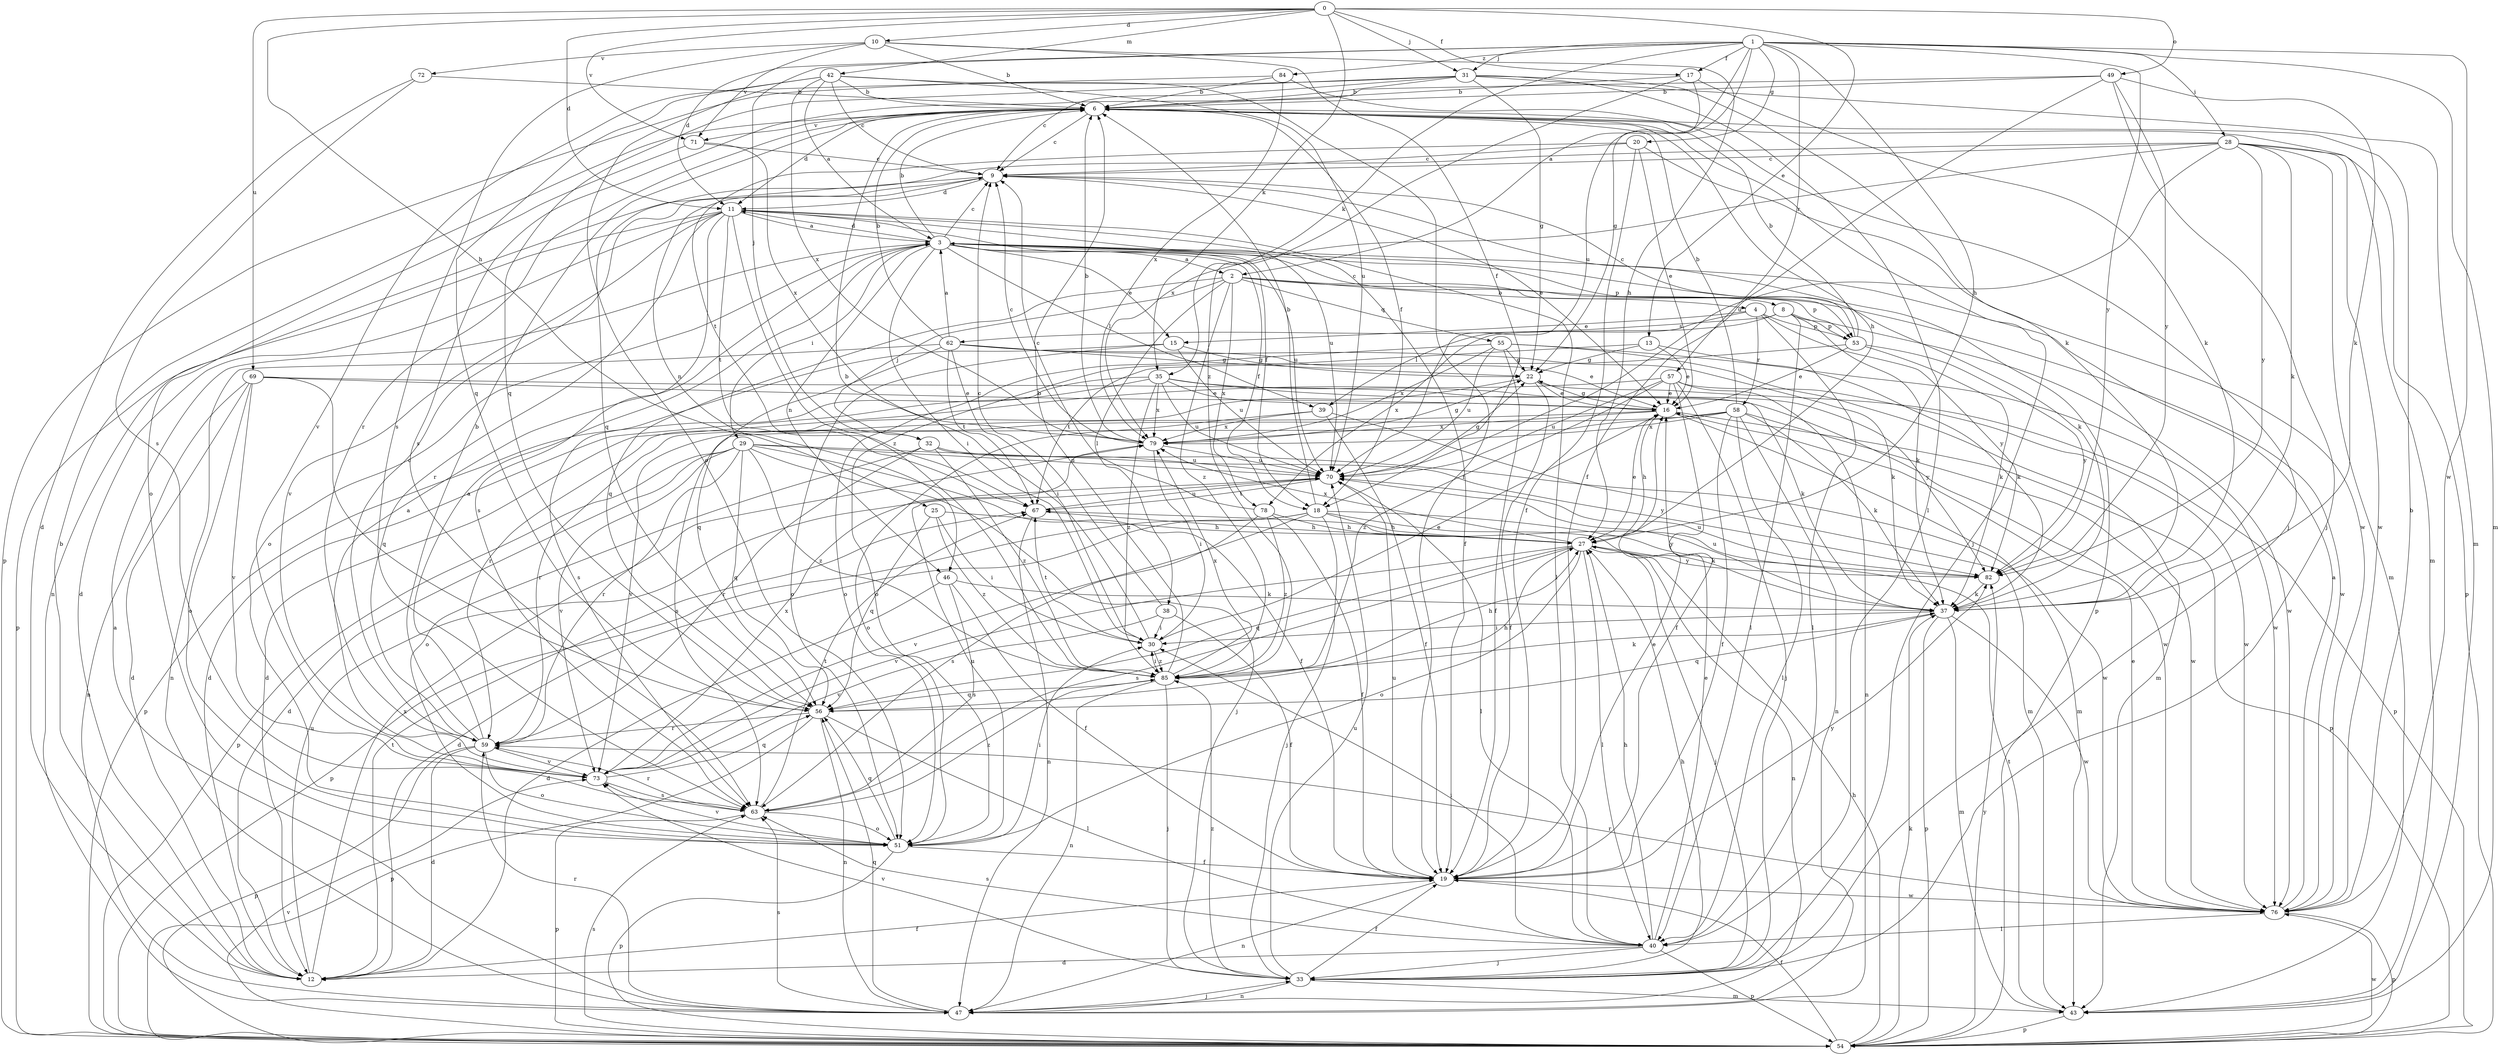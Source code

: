 strict digraph  {
0;
1;
2;
3;
4;
6;
8;
9;
10;
11;
12;
13;
15;
16;
17;
18;
19;
20;
22;
25;
27;
28;
29;
30;
31;
32;
33;
35;
37;
38;
39;
40;
42;
43;
46;
47;
49;
51;
53;
54;
55;
56;
57;
58;
59;
62;
63;
67;
69;
70;
71;
72;
73;
76;
78;
79;
82;
84;
85;
0 -> 10  [label=d];
0 -> 11  [label=d];
0 -> 13  [label=e];
0 -> 17  [label=f];
0 -> 25  [label=h];
0 -> 31  [label=j];
0 -> 35  [label=k];
0 -> 42  [label=m];
0 -> 49  [label=o];
0 -> 69  [label=u];
0 -> 71  [label=v];
1 -> 2  [label=a];
1 -> 11  [label=d];
1 -> 17  [label=f];
1 -> 20  [label=g];
1 -> 27  [label=h];
1 -> 28  [label=i];
1 -> 31  [label=j];
1 -> 32  [label=j];
1 -> 35  [label=k];
1 -> 43  [label=m];
1 -> 57  [label=r];
1 -> 70  [label=u];
1 -> 76  [label=w];
1 -> 82  [label=y];
1 -> 84  [label=z];
2 -> 4  [label=b];
2 -> 32  [label=j];
2 -> 38  [label=l];
2 -> 53  [label=p];
2 -> 55  [label=q];
2 -> 56  [label=q];
2 -> 76  [label=w];
2 -> 78  [label=x];
2 -> 85  [label=z];
3 -> 2  [label=a];
3 -> 6  [label=b];
3 -> 8  [label=c];
3 -> 9  [label=c];
3 -> 11  [label=d];
3 -> 15  [label=e];
3 -> 18  [label=f];
3 -> 29  [label=i];
3 -> 30  [label=i];
3 -> 37  [label=k];
3 -> 39  [label=l];
3 -> 46  [label=n];
3 -> 51  [label=o];
3 -> 53  [label=p];
3 -> 70  [label=u];
4 -> 15  [label=e];
4 -> 39  [label=l];
4 -> 40  [label=l];
4 -> 53  [label=p];
4 -> 58  [label=r];
4 -> 82  [label=y];
6 -> 9  [label=c];
6 -> 11  [label=d];
6 -> 18  [label=f];
6 -> 27  [label=h];
6 -> 33  [label=j];
6 -> 43  [label=m];
6 -> 59  [label=r];
6 -> 71  [label=v];
8 -> 37  [label=k];
8 -> 40  [label=l];
8 -> 53  [label=p];
8 -> 62  [label=s];
8 -> 76  [label=w];
8 -> 78  [label=x];
9 -> 11  [label=d];
9 -> 16  [label=e];
9 -> 46  [label=n];
9 -> 47  [label=n];
9 -> 54  [label=p];
10 -> 6  [label=b];
10 -> 18  [label=f];
10 -> 27  [label=h];
10 -> 63  [label=s];
10 -> 71  [label=v];
10 -> 72  [label=v];
11 -> 3  [label=a];
11 -> 12  [label=d];
11 -> 18  [label=f];
11 -> 19  [label=f];
11 -> 40  [label=l];
11 -> 54  [label=p];
11 -> 59  [label=r];
11 -> 63  [label=s];
11 -> 67  [label=t];
11 -> 70  [label=u];
11 -> 73  [label=v];
11 -> 85  [label=z];
12 -> 6  [label=b];
12 -> 19  [label=f];
12 -> 67  [label=t];
12 -> 70  [label=u];
12 -> 79  [label=x];
13 -> 16  [label=e];
13 -> 22  [label=g];
13 -> 37  [label=k];
13 -> 51  [label=o];
15 -> 22  [label=g];
15 -> 51  [label=o];
15 -> 63  [label=s];
15 -> 70  [label=u];
16 -> 22  [label=g];
16 -> 27  [label=h];
16 -> 43  [label=m];
16 -> 54  [label=p];
16 -> 59  [label=r];
16 -> 79  [label=x];
17 -> 6  [label=b];
17 -> 22  [label=g];
17 -> 37  [label=k];
17 -> 85  [label=z];
18 -> 6  [label=b];
18 -> 12  [label=d];
18 -> 27  [label=h];
18 -> 33  [label=j];
18 -> 37  [label=k];
18 -> 54  [label=p];
18 -> 73  [label=v];
18 -> 82  [label=y];
19 -> 16  [label=e];
19 -> 47  [label=n];
19 -> 70  [label=u];
19 -> 76  [label=w];
19 -> 82  [label=y];
20 -> 9  [label=c];
20 -> 16  [label=e];
20 -> 19  [label=f];
20 -> 67  [label=t];
20 -> 76  [label=w];
22 -> 16  [label=e];
22 -> 19  [label=f];
22 -> 54  [label=p];
22 -> 59  [label=r];
25 -> 27  [label=h];
25 -> 30  [label=i];
25 -> 56  [label=q];
25 -> 85  [label=z];
27 -> 16  [label=e];
27 -> 33  [label=j];
27 -> 40  [label=l];
27 -> 47  [label=n];
27 -> 51  [label=o];
27 -> 56  [label=q];
27 -> 63  [label=s];
27 -> 73  [label=v];
27 -> 79  [label=x];
27 -> 82  [label=y];
28 -> 9  [label=c];
28 -> 37  [label=k];
28 -> 43  [label=m];
28 -> 54  [label=p];
28 -> 56  [label=q];
28 -> 70  [label=u];
28 -> 76  [label=w];
28 -> 79  [label=x];
28 -> 82  [label=y];
29 -> 12  [label=d];
29 -> 19  [label=f];
29 -> 33  [label=j];
29 -> 54  [label=p];
29 -> 56  [label=q];
29 -> 59  [label=r];
29 -> 70  [label=u];
29 -> 73  [label=v];
29 -> 82  [label=y];
29 -> 85  [label=z];
30 -> 6  [label=b];
30 -> 16  [label=e];
30 -> 67  [label=t];
30 -> 85  [label=z];
31 -> 6  [label=b];
31 -> 9  [label=c];
31 -> 22  [label=g];
31 -> 37  [label=k];
31 -> 40  [label=l];
31 -> 43  [label=m];
31 -> 54  [label=p];
31 -> 56  [label=q];
32 -> 51  [label=o];
32 -> 59  [label=r];
32 -> 70  [label=u];
32 -> 76  [label=w];
32 -> 85  [label=z];
33 -> 19  [label=f];
33 -> 27  [label=h];
33 -> 43  [label=m];
33 -> 47  [label=n];
33 -> 70  [label=u];
33 -> 73  [label=v];
33 -> 85  [label=z];
35 -> 12  [label=d];
35 -> 16  [label=e];
35 -> 37  [label=k];
35 -> 54  [label=p];
35 -> 70  [label=u];
35 -> 79  [label=x];
35 -> 82  [label=y];
35 -> 85  [label=z];
37 -> 30  [label=i];
37 -> 43  [label=m];
37 -> 54  [label=p];
37 -> 56  [label=q];
37 -> 70  [label=u];
37 -> 76  [label=w];
38 -> 9  [label=c];
38 -> 19  [label=f];
38 -> 30  [label=i];
38 -> 73  [label=v];
39 -> 19  [label=f];
39 -> 43  [label=m];
39 -> 51  [label=o];
39 -> 79  [label=x];
40 -> 12  [label=d];
40 -> 16  [label=e];
40 -> 27  [label=h];
40 -> 30  [label=i];
40 -> 33  [label=j];
40 -> 54  [label=p];
40 -> 63  [label=s];
42 -> 3  [label=a];
42 -> 6  [label=b];
42 -> 9  [label=c];
42 -> 19  [label=f];
42 -> 56  [label=q];
42 -> 70  [label=u];
42 -> 73  [label=v];
42 -> 79  [label=x];
43 -> 54  [label=p];
43 -> 67  [label=t];
46 -> 12  [label=d];
46 -> 19  [label=f];
46 -> 37  [label=k];
46 -> 63  [label=s];
47 -> 3  [label=a];
47 -> 33  [label=j];
47 -> 56  [label=q];
47 -> 59  [label=r];
47 -> 63  [label=s];
49 -> 6  [label=b];
49 -> 19  [label=f];
49 -> 33  [label=j];
49 -> 37  [label=k];
49 -> 63  [label=s];
49 -> 82  [label=y];
51 -> 19  [label=f];
51 -> 30  [label=i];
51 -> 54  [label=p];
51 -> 56  [label=q];
51 -> 70  [label=u];
51 -> 73  [label=v];
53 -> 6  [label=b];
53 -> 9  [label=c];
53 -> 16  [label=e];
53 -> 37  [label=k];
53 -> 67  [label=t];
53 -> 82  [label=y];
54 -> 19  [label=f];
54 -> 27  [label=h];
54 -> 37  [label=k];
54 -> 63  [label=s];
54 -> 73  [label=v];
54 -> 76  [label=w];
54 -> 82  [label=y];
55 -> 19  [label=f];
55 -> 22  [label=g];
55 -> 43  [label=m];
55 -> 51  [label=o];
55 -> 70  [label=u];
55 -> 76  [label=w];
55 -> 79  [label=x];
56 -> 27  [label=h];
56 -> 40  [label=l];
56 -> 47  [label=n];
56 -> 54  [label=p];
56 -> 59  [label=r];
57 -> 12  [label=d];
57 -> 16  [label=e];
57 -> 19  [label=f];
57 -> 33  [label=j];
57 -> 47  [label=n];
57 -> 70  [label=u];
57 -> 76  [label=w];
57 -> 85  [label=z];
58 -> 6  [label=b];
58 -> 19  [label=f];
58 -> 37  [label=k];
58 -> 40  [label=l];
58 -> 47  [label=n];
58 -> 63  [label=s];
58 -> 73  [label=v];
58 -> 76  [label=w];
58 -> 79  [label=x];
59 -> 3  [label=a];
59 -> 6  [label=b];
59 -> 9  [label=c];
59 -> 12  [label=d];
59 -> 51  [label=o];
59 -> 54  [label=p];
59 -> 73  [label=v];
62 -> 3  [label=a];
62 -> 6  [label=b];
62 -> 16  [label=e];
62 -> 22  [label=g];
62 -> 30  [label=i];
62 -> 37  [label=k];
62 -> 47  [label=n];
62 -> 56  [label=q];
62 -> 67  [label=t];
63 -> 51  [label=o];
63 -> 54  [label=p];
63 -> 59  [label=r];
63 -> 67  [label=t];
63 -> 85  [label=z];
67 -> 27  [label=h];
67 -> 47  [label=n];
67 -> 70  [label=u];
69 -> 12  [label=d];
69 -> 16  [label=e];
69 -> 47  [label=n];
69 -> 51  [label=o];
69 -> 56  [label=q];
69 -> 73  [label=v];
69 -> 76  [label=w];
70 -> 22  [label=g];
70 -> 40  [label=l];
70 -> 67  [label=t];
71 -> 9  [label=c];
71 -> 51  [label=o];
71 -> 79  [label=x];
72 -> 6  [label=b];
72 -> 12  [label=d];
72 -> 63  [label=s];
73 -> 3  [label=a];
73 -> 56  [label=q];
73 -> 63  [label=s];
73 -> 79  [label=x];
76 -> 3  [label=a];
76 -> 6  [label=b];
76 -> 16  [label=e];
76 -> 40  [label=l];
76 -> 54  [label=p];
76 -> 59  [label=r];
78 -> 9  [label=c];
78 -> 19  [label=f];
78 -> 27  [label=h];
78 -> 63  [label=s];
78 -> 85  [label=z];
79 -> 6  [label=b];
79 -> 9  [label=c];
79 -> 22  [label=g];
79 -> 30  [label=i];
79 -> 70  [label=u];
82 -> 37  [label=k];
82 -> 70  [label=u];
84 -> 6  [label=b];
84 -> 33  [label=j];
84 -> 51  [label=o];
84 -> 79  [label=x];
85 -> 6  [label=b];
85 -> 27  [label=h];
85 -> 30  [label=i];
85 -> 33  [label=j];
85 -> 37  [label=k];
85 -> 47  [label=n];
85 -> 56  [label=q];
85 -> 79  [label=x];
}
